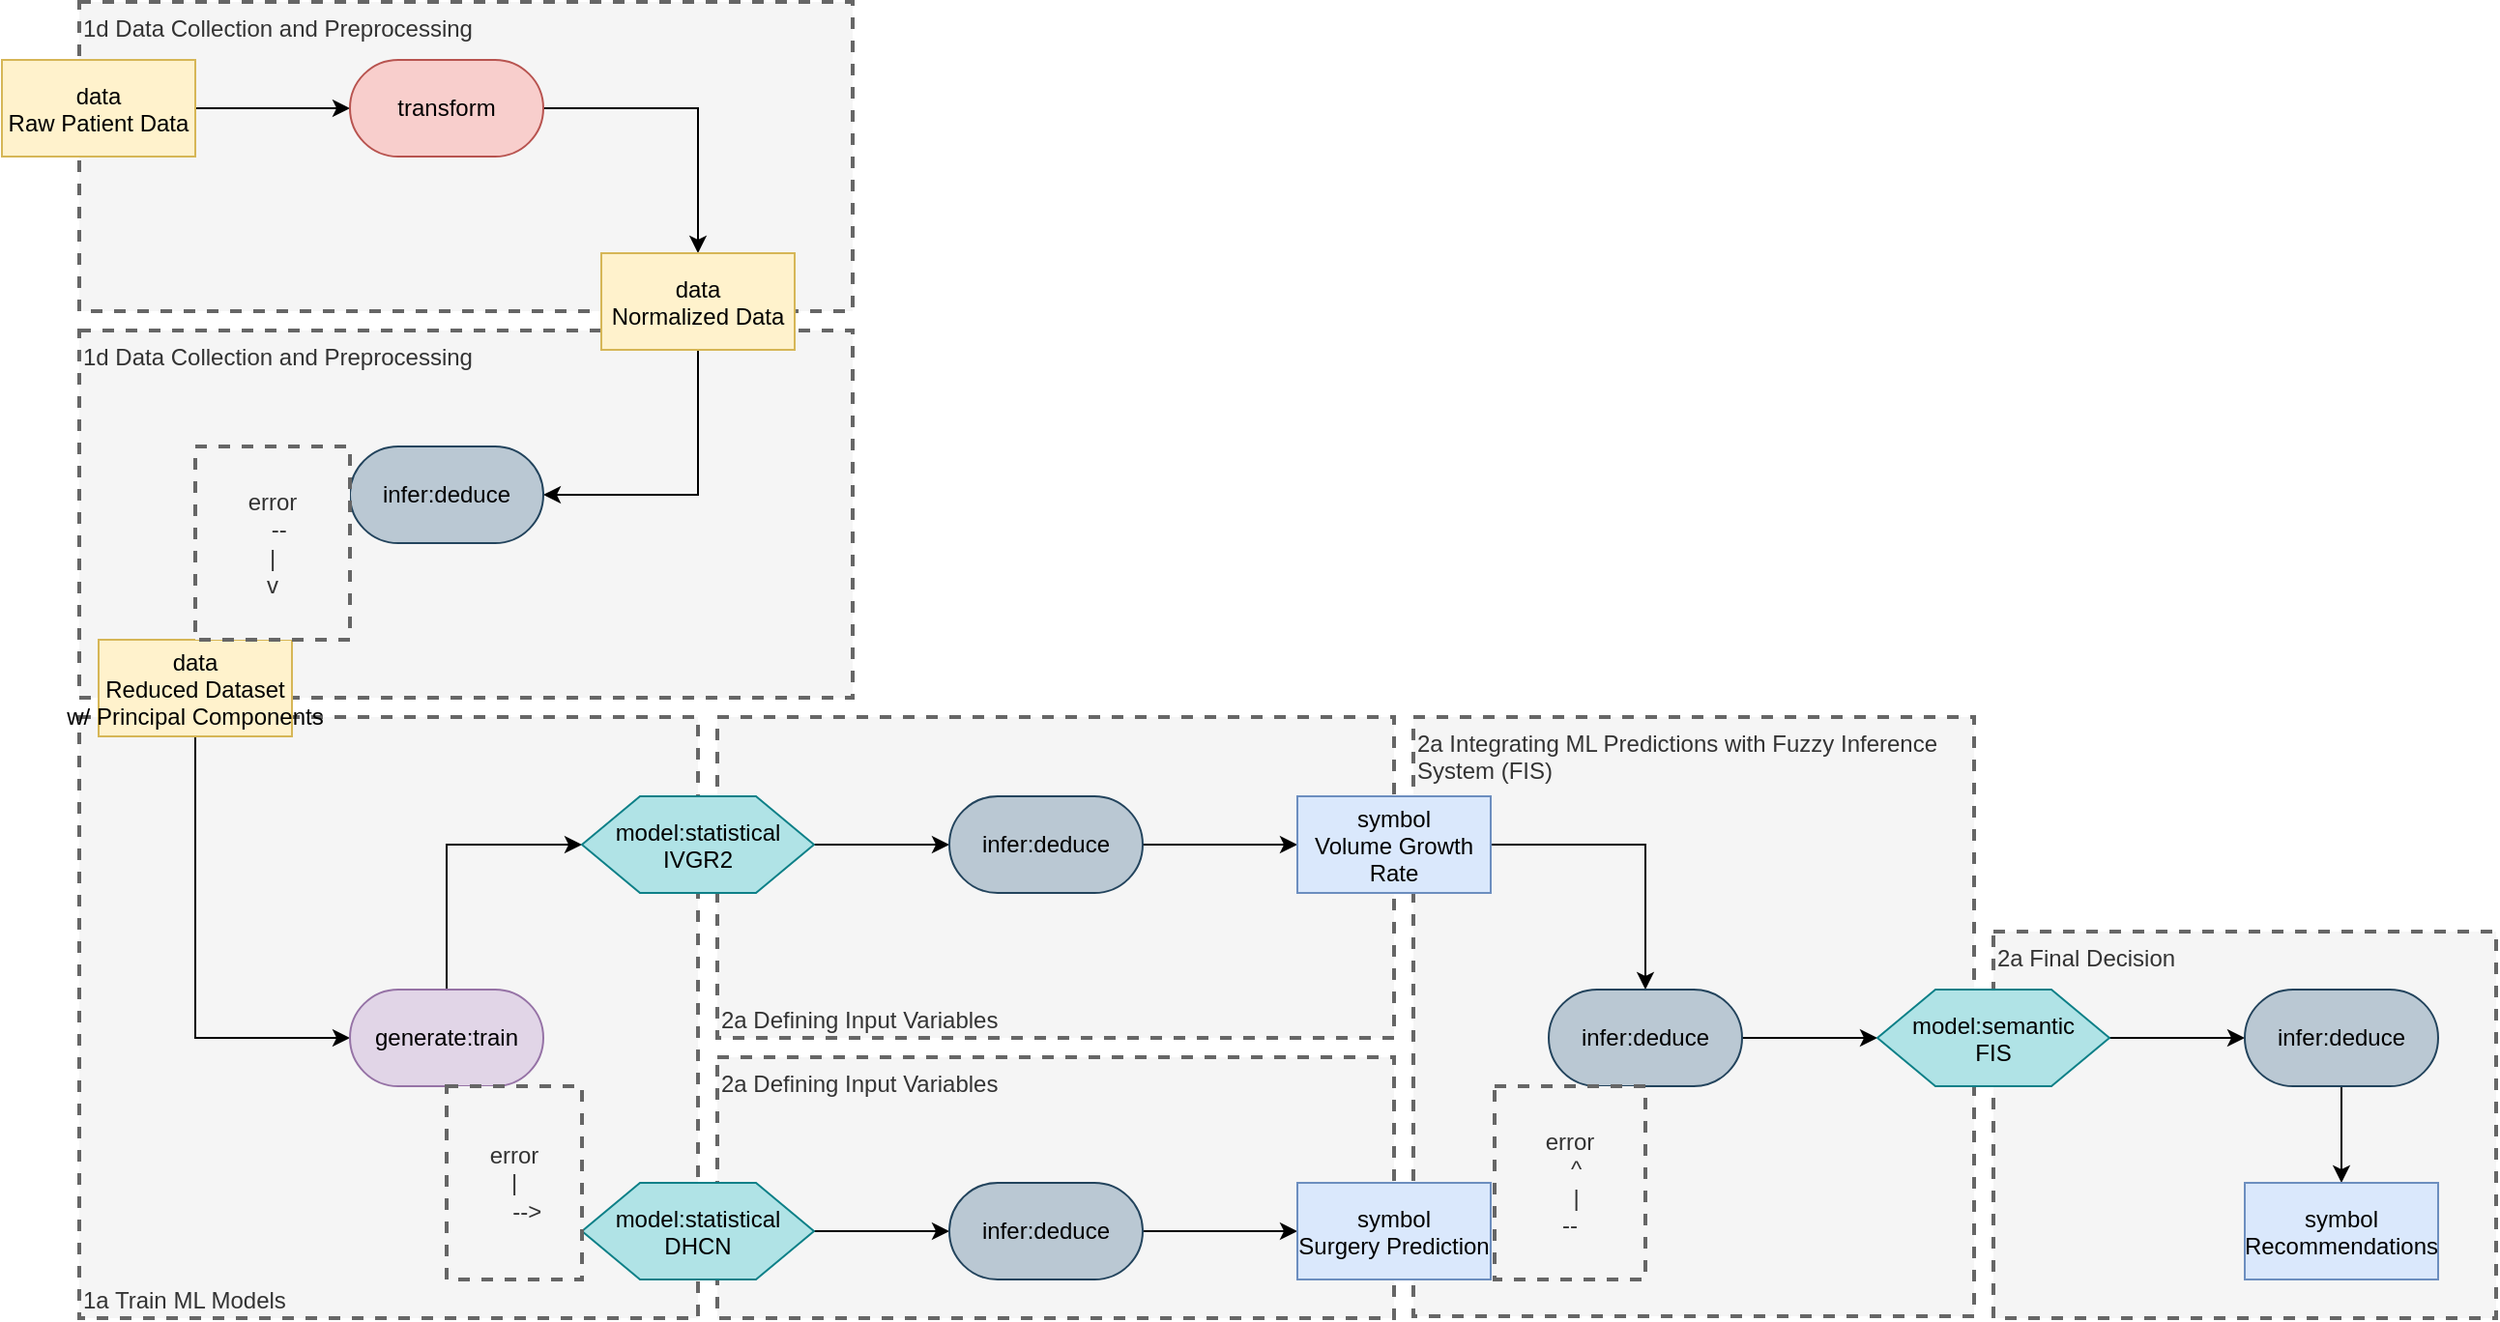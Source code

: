 <mxfile version="27.0.2" pages="2">
  <diagram name="Page-1" id="gf-uxytD9wgrCizTnSrT">
    <mxGraphModel dx="1429" dy="856" grid="1" gridSize="10" guides="1" tooltips="1" connect="1" arrows="1" fold="1" page="1" pageScale="1" pageWidth="3300" pageHeight="4681" math="0" shadow="0">
      <root>
        <mxCell id="0" />
        <mxCell id="1" parent="0" />
        <mxCell id="a6XaT6ddN2AVDMS9Mo_8-45" value="2a Final Decision" style="text;html=1;align=left;verticalAlign=top;whiteSpace=wrap;rounded=0;dashed=1;fillColor=#f5f5f5;fontColor=#333333;strokeColor=#666666;strokeWidth=2;" name="text" vertex="1" parent="1">
          <mxGeometry x="1370" y="681" width="260" height="200" as="geometry" />
        </mxCell>
        <mxCell id="a6XaT6ddN2AVDMS9Mo_8-44" value="2a Integrating ML Predictions with Fuzzy Inference System (FIS)" style="text;html=1;align=left;verticalAlign=top;whiteSpace=wrap;rounded=0;dashed=1;fillColor=#f5f5f5;fontColor=#333333;strokeColor=#666666;strokeWidth=2;" name="text" vertex="1" parent="1">
          <mxGeometry x="1070" y="570" width="290" height="310" as="geometry" />
        </mxCell>
        <mxCell id="a6XaT6ddN2AVDMS9Mo_8-43" value="2a Defining Input Variables" style="text;html=1;align=left;verticalAlign=top;whiteSpace=wrap;rounded=0;dashed=1;fillColor=#f5f5f5;fontColor=#333333;strokeColor=#666666;strokeWidth=2;" name="text" vertex="1" parent="1">
          <mxGeometry x="710" y="746" width="350" height="135" as="geometry" />
        </mxCell>
        <mxCell id="a6XaT6ddN2AVDMS9Mo_8-42" value="2a Defining Input Variables" style="text;html=1;align=left;verticalAlign=bottom;whiteSpace=wrap;rounded=0;dashed=1;fillColor=#f5f5f5;fontColor=#333333;strokeColor=#666666;strokeWidth=2;" name="text" vertex="1" parent="1">
          <mxGeometry x="710" y="570" width="350" height="166" as="geometry" />
        </mxCell>
        <mxCell id="a6XaT6ddN2AVDMS9Mo_8-41" value="1d Data Collection and Preprocessing" style="text;html=1;align=left;verticalAlign=top;whiteSpace=wrap;rounded=0;dashed=1;fillColor=#f5f5f5;fontColor=#333333;strokeColor=#666666;strokeWidth=2;" name="text" vertex="1" parent="1">
          <mxGeometry x="380" y="370" width="400" height="190" as="geometry" />
        </mxCell>
        <mxCell id="a6XaT6ddN2AVDMS9Mo_8-40" value="1a Train ML Models" style="text;html=1;align=left;verticalAlign=bottom;whiteSpace=wrap;rounded=0;dashed=1;fillColor=#f5f5f5;fontColor=#333333;strokeColor=#666666;strokeWidth=2;" name="text" vertex="1" parent="1">
          <mxGeometry x="380" y="570" width="320" height="311" as="geometry" />
        </mxCell>
        <mxCell id="a6XaT6ddN2AVDMS9Mo_8-39" value="1d Data Collection and Preprocessing" style="text;html=1;align=left;verticalAlign=top;whiteSpace=wrap;rounded=0;dashed=1;fillColor=#f5f5f5;fontColor=#333333;strokeColor=#666666;strokeWidth=2;" name="text" vertex="1" parent="1">
          <mxGeometry x="380" y="200" width="400" height="160" as="geometry" />
        </mxCell>
        <mxCell id="a6XaT6ddN2AVDMS9Mo_8-3" style="edgeStyle=orthogonalEdgeStyle;rounded=0;orthogonalLoop=1;jettySize=auto;html=1;exitX=1;exitY=0.5;exitDx=0;exitDy=0;entryX=0;entryY=0.5;entryDx=0;entryDy=0;" edge="1" parent="1" source="a6XaT6ddN2AVDMS9Mo_8-1" target="a6XaT6ddN2AVDMS9Mo_8-2">
          <mxGeometry relative="1" as="geometry" />
        </mxCell>
        <mxCell id="a6XaT6ddN2AVDMS9Mo_8-1" value="data&#xa;Raw Patient Data" style="rectangle;fillColor=#fff2cc;strokeColor=#d6b656;" name="data" vertex="1" parent="1">
          <mxGeometry x="340" y="230" width="100" height="50" as="geometry" />
        </mxCell>
        <mxCell id="a6XaT6ddN2AVDMS9Mo_8-5" style="edgeStyle=orthogonalEdgeStyle;rounded=0;orthogonalLoop=1;jettySize=auto;html=1;exitX=1;exitY=0.5;exitDx=0;exitDy=0;entryX=0.5;entryY=0;entryDx=0;entryDy=0;" edge="1" parent="1" source="a6XaT6ddN2AVDMS9Mo_8-2" target="a6XaT6ddN2AVDMS9Mo_8-4">
          <mxGeometry relative="1" as="geometry" />
        </mxCell>
        <mxCell id="a6XaT6ddN2AVDMS9Mo_8-2" value="transform" style="rounded=1;whiteSpace=wrap;html=1;arcSize=50;fillColor=#f8cecc;strokeColor=#b85450;" name="transform" vertex="1" parent="1">
          <mxGeometry x="520" y="230" width="100" height="50" as="geometry" />
        </mxCell>
        <mxCell id="a6XaT6ddN2AVDMS9Mo_8-7" style="edgeStyle=orthogonalEdgeStyle;rounded=0;orthogonalLoop=1;jettySize=auto;html=1;exitX=0.5;exitY=1;exitDx=0;exitDy=0;entryX=1;entryY=0.5;entryDx=0;entryDy=0;" edge="1" parent="1" source="a6XaT6ddN2AVDMS9Mo_8-4" target="a6XaT6ddN2AVDMS9Mo_8-6">
          <mxGeometry relative="1" as="geometry" />
        </mxCell>
        <mxCell id="a6XaT6ddN2AVDMS9Mo_8-4" value="data&#xa;Normalized Data" style="rectangle;fillColor=#fff2cc;strokeColor=#d6b656;" name="data" vertex="1" parent="1">
          <mxGeometry x="650" y="330" width="100" height="50" as="geometry" />
        </mxCell>
        <mxCell id="a6XaT6ddN2AVDMS9Mo_8-6" value="infer:deduce" style="rounded=1;whiteSpace=wrap;html=1;arcSize=50;fillColor=#bac8d3;strokeColor=#23445d;" name="infer:deduce" vertex="1" parent="1">
          <mxGeometry x="520" y="430" width="100" height="50" as="geometry" />
        </mxCell>
        <mxCell id="a6XaT6ddN2AVDMS9Mo_8-12" style="edgeStyle=orthogonalEdgeStyle;rounded=0;orthogonalLoop=1;jettySize=auto;html=1;exitX=0.5;exitY=1;exitDx=0;exitDy=0;entryX=0;entryY=0.5;entryDx=0;entryDy=0;" edge="1" parent="1" source="a6XaT6ddN2AVDMS9Mo_8-8" target="a6XaT6ddN2AVDMS9Mo_8-11">
          <mxGeometry relative="1" as="geometry" />
        </mxCell>
        <mxCell id="a6XaT6ddN2AVDMS9Mo_8-8" value="data&#xa;Reduced Dataset&#xa;w/ Principal Components" style="rectangle;fillColor=#fff2cc;strokeColor=#d6b656;" name="data" vertex="1" parent="1">
          <mxGeometry x="390" y="530" width="100" height="50" as="geometry" />
        </mxCell>
        <mxCell id="a6XaT6ddN2AVDMS9Mo_8-10" value="&lt;div&gt;error&lt;/div&gt;&lt;div&gt;&amp;nbsp; --&lt;/div&gt;&lt;div&gt;|&lt;/div&gt;&lt;div&gt;v&lt;/div&gt;" style="text;html=1;align=center;verticalAlign=middle;whiteSpace=wrap;rounded=0;dashed=1;fillColor=#f5f5f5;fontColor=#333333;strokeColor=#666666;strokeWidth=2;" name="text" vertex="1" parent="1">
          <mxGeometry x="440" y="430" width="80" height="100" as="geometry" />
        </mxCell>
        <mxCell id="a6XaT6ddN2AVDMS9Mo_8-14" style="edgeStyle=orthogonalEdgeStyle;rounded=0;orthogonalLoop=1;jettySize=auto;html=1;exitX=0.5;exitY=0;exitDx=0;exitDy=0;entryX=0;entryY=0.5;entryDx=0;entryDy=0;" edge="1" parent="1" source="a6XaT6ddN2AVDMS9Mo_8-11" target="a6XaT6ddN2AVDMS9Mo_8-13">
          <mxGeometry relative="1" as="geometry" />
        </mxCell>
        <mxCell id="a6XaT6ddN2AVDMS9Mo_8-11" value="generate:train" style="rounded=1;whiteSpace=wrap;html=1;arcSize=50;fillColor=#e1d5e7;strokeColor=#9673a6;" name="generate:train" vertex="1" parent="1">
          <mxGeometry x="520" y="711" width="100" height="50" as="geometry" />
        </mxCell>
        <mxCell id="a6XaT6ddN2AVDMS9Mo_8-19" style="edgeStyle=orthogonalEdgeStyle;rounded=0;orthogonalLoop=1;jettySize=auto;html=1;exitX=1;exitY=0.5;exitDx=0;exitDy=0;entryX=0;entryY=0.5;entryDx=0;entryDy=0;" edge="1" parent="1" source="a6XaT6ddN2AVDMS9Mo_8-13" target="a6XaT6ddN2AVDMS9Mo_8-18">
          <mxGeometry relative="1" as="geometry" />
        </mxCell>
        <mxCell id="a6XaT6ddN2AVDMS9Mo_8-13" value="model:statistical&#xa;IVGR2" style="shape=hexagon;perimeter=hexagonPerimeter2;fillColor=#b0e3e6;strokeColor=#0e8088;" name="model" vertex="1" parent="1">
          <mxGeometry x="640" y="611" width="120" height="50" as="geometry" />
        </mxCell>
        <mxCell id="a6XaT6ddN2AVDMS9Mo_8-23" style="edgeStyle=orthogonalEdgeStyle;rounded=0;orthogonalLoop=1;jettySize=auto;html=1;exitX=1;exitY=0.5;exitDx=0;exitDy=0;entryX=0;entryY=0.5;entryDx=0;entryDy=0;" edge="1" parent="1" source="a6XaT6ddN2AVDMS9Mo_8-15" target="a6XaT6ddN2AVDMS9Mo_8-22">
          <mxGeometry relative="1" as="geometry" />
        </mxCell>
        <mxCell id="a6XaT6ddN2AVDMS9Mo_8-15" value="model:statistical&#xa;DHCN" style="shape=hexagon;perimeter=hexagonPerimeter2;fillColor=#b0e3e6;strokeColor=#0e8088;" name="model" vertex="1" parent="1">
          <mxGeometry x="640" y="811" width="120" height="50" as="geometry" />
        </mxCell>
        <mxCell id="a6XaT6ddN2AVDMS9Mo_8-17" value="&lt;div&gt;error&lt;/div&gt;&lt;div&gt;|&lt;/div&gt;&lt;div&gt;&amp;nbsp;&amp;nbsp;&amp;nbsp; --&amp;gt;&lt;/div&gt;" style="text;html=1;align=center;verticalAlign=middle;whiteSpace=wrap;rounded=0;dashed=1;fillColor=#f5f5f5;fontColor=#333333;strokeColor=#666666;strokeWidth=2;" name="text" vertex="1" parent="1">
          <mxGeometry x="570" y="761" width="70" height="100" as="geometry" />
        </mxCell>
        <mxCell id="a6XaT6ddN2AVDMS9Mo_8-25" style="edgeStyle=orthogonalEdgeStyle;rounded=0;orthogonalLoop=1;jettySize=auto;html=1;exitX=1;exitY=0.5;exitDx=0;exitDy=0;entryX=0;entryY=0.5;entryDx=0;entryDy=0;" edge="1" parent="1" source="a6XaT6ddN2AVDMS9Mo_8-18" target="a6XaT6ddN2AVDMS9Mo_8-24">
          <mxGeometry relative="1" as="geometry" />
        </mxCell>
        <mxCell id="a6XaT6ddN2AVDMS9Mo_8-18" value="infer:deduce" style="rounded=1;whiteSpace=wrap;html=1;arcSize=50;fillColor=#bac8d3;strokeColor=#23445d;" name="infer:deduce" vertex="1" parent="1">
          <mxGeometry x="830" y="611" width="100" height="50" as="geometry" />
        </mxCell>
        <mxCell id="a6XaT6ddN2AVDMS9Mo_8-27" style="edgeStyle=orthogonalEdgeStyle;rounded=0;orthogonalLoop=1;jettySize=auto;html=1;exitX=1;exitY=0.5;exitDx=0;exitDy=0;entryX=0;entryY=0.5;entryDx=0;entryDy=0;" edge="1" parent="1" source="a6XaT6ddN2AVDMS9Mo_8-22" target="a6XaT6ddN2AVDMS9Mo_8-26">
          <mxGeometry relative="1" as="geometry" />
        </mxCell>
        <mxCell id="a6XaT6ddN2AVDMS9Mo_8-22" value="infer:deduce" style="rounded=1;whiteSpace=wrap;html=1;arcSize=50;fillColor=#bac8d3;strokeColor=#23445d;" name="infer:deduce" vertex="1" parent="1">
          <mxGeometry x="830" y="811" width="100" height="50" as="geometry" />
        </mxCell>
        <mxCell id="a6XaT6ddN2AVDMS9Mo_8-30" style="edgeStyle=orthogonalEdgeStyle;rounded=0;orthogonalLoop=1;jettySize=auto;html=1;exitX=1;exitY=0.5;exitDx=0;exitDy=0;entryX=0.5;entryY=0;entryDx=0;entryDy=0;" edge="1" parent="1" source="a6XaT6ddN2AVDMS9Mo_8-24" target="a6XaT6ddN2AVDMS9Mo_8-28">
          <mxGeometry relative="1" as="geometry" />
        </mxCell>
        <mxCell id="a6XaT6ddN2AVDMS9Mo_8-24" value="symbol&#xa;Volume Growth&#xa;Rate" style="rectangle;fillColor=#dae8fc;strokeColor=#6c8ebf;" name="symbol" vertex="1" parent="1">
          <mxGeometry x="1010" y="611" width="100" height="50" as="geometry" />
        </mxCell>
        <mxCell id="a6XaT6ddN2AVDMS9Mo_8-26" value="symbol&#xa;Surgery Prediction" style="rectangle;fillColor=#dae8fc;strokeColor=#6c8ebf;" name="symbol" vertex="1" parent="1">
          <mxGeometry x="1010" y="811" width="100" height="50" as="geometry" />
        </mxCell>
        <mxCell id="a6XaT6ddN2AVDMS9Mo_8-34" style="edgeStyle=orthogonalEdgeStyle;rounded=0;orthogonalLoop=1;jettySize=auto;html=1;exitX=1;exitY=0.5;exitDx=0;exitDy=0;entryX=0;entryY=0.5;entryDx=0;entryDy=0;" edge="1" parent="1" source="a6XaT6ddN2AVDMS9Mo_8-28" target="a6XaT6ddN2AVDMS9Mo_8-33">
          <mxGeometry relative="1" as="geometry" />
        </mxCell>
        <mxCell id="a6XaT6ddN2AVDMS9Mo_8-28" value="infer:deduce" style="rounded=1;whiteSpace=wrap;html=1;arcSize=50;fillColor=#bac8d3;strokeColor=#23445d;" name="infer:deduce" vertex="1" parent="1">
          <mxGeometry x="1140" y="711" width="100" height="50" as="geometry" />
        </mxCell>
        <mxCell id="a6XaT6ddN2AVDMS9Mo_8-32" value="&lt;div&gt;error&lt;/div&gt;&lt;div&gt;&amp;nbsp; ^&lt;/div&gt;&lt;div&gt;&amp;nbsp; |&lt;/div&gt;&lt;div&gt;--&lt;/div&gt;" style="text;html=1;align=center;verticalAlign=middle;whiteSpace=wrap;rounded=0;dashed=1;fillColor=#f5f5f5;fontColor=#333333;strokeColor=#666666;strokeWidth=2;" name="text" vertex="1" parent="1">
          <mxGeometry x="1112" y="761" width="78" height="100" as="geometry" />
        </mxCell>
        <mxCell id="a6XaT6ddN2AVDMS9Mo_8-36" style="edgeStyle=orthogonalEdgeStyle;rounded=0;orthogonalLoop=1;jettySize=auto;html=1;exitX=1;exitY=0.5;exitDx=0;exitDy=0;entryX=0;entryY=0.5;entryDx=0;entryDy=0;" edge="1" parent="1" source="a6XaT6ddN2AVDMS9Mo_8-33" target="a6XaT6ddN2AVDMS9Mo_8-35">
          <mxGeometry relative="1" as="geometry" />
        </mxCell>
        <mxCell id="a6XaT6ddN2AVDMS9Mo_8-33" value="model:semantic&#xa;FIS" style="shape=hexagon;perimeter=hexagonPerimeter2;fillColor=#b0e3e6;strokeColor=#0e8088;" name="model" vertex="1" parent="1">
          <mxGeometry x="1310" y="711" width="120" height="50" as="geometry" />
        </mxCell>
        <mxCell id="a6XaT6ddN2AVDMS9Mo_8-38" style="edgeStyle=orthogonalEdgeStyle;rounded=0;orthogonalLoop=1;jettySize=auto;html=1;exitX=0.5;exitY=1;exitDx=0;exitDy=0;entryX=0.5;entryY=0;entryDx=0;entryDy=0;" edge="1" parent="1" source="a6XaT6ddN2AVDMS9Mo_8-35" target="a6XaT6ddN2AVDMS9Mo_8-37">
          <mxGeometry relative="1" as="geometry" />
        </mxCell>
        <mxCell id="a6XaT6ddN2AVDMS9Mo_8-35" value="infer:deduce" style="rounded=1;whiteSpace=wrap;html=1;arcSize=50;fillColor=#bac8d3;strokeColor=#23445d;" name="infer:deduce" vertex="1" parent="1">
          <mxGeometry x="1500" y="711" width="100" height="50" as="geometry" />
        </mxCell>
        <mxCell id="a6XaT6ddN2AVDMS9Mo_8-37" value="symbol&#xa;Recommendations" style="rectangle;fillColor=#dae8fc;strokeColor=#6c8ebf;" name="symbol" vertex="1" parent="1">
          <mxGeometry x="1500" y="811" width="100" height="50" as="geometry" />
        </mxCell>
      </root>
    </mxGraphModel>
  </diagram>
  <diagram id="TFWIAIqmK6cxJWSTFB3A" name="Page-2">
    <mxGraphModel dx="925" dy="554" grid="1" gridSize="10" guides="1" tooltips="1" connect="1" arrows="1" fold="1" page="1" pageScale="1" pageWidth="3300" pageHeight="4681" math="0" shadow="0">
      <root>
        <mxCell id="0" />
        <mxCell id="1" parent="0" />
        <mxCell id="K-Wx_DQeWBnsxpGDy7u2-1" value="2a Final Decision" style="text;html=1;align=left;verticalAlign=top;whiteSpace=wrap;rounded=0;dashed=1;fillColor=#f5f5f5;fontColor=#333333;strokeColor=#666666;strokeWidth=2;" name="text" vertex="1" parent="1">
          <mxGeometry x="1370" y="681" width="260" height="200" as="geometry" />
        </mxCell>
        <mxCell id="K-Wx_DQeWBnsxpGDy7u2-2" value="2a Integrating ML Predictions with Fuzzy Inference System (FIS)" style="text;html=1;align=left;verticalAlign=top;whiteSpace=wrap;rounded=0;dashed=1;fillColor=#f5f5f5;fontColor=#333333;strokeColor=#666666;strokeWidth=2;" name="text" vertex="1" parent="1">
          <mxGeometry x="1070" y="570" width="290" height="310" as="geometry" />
        </mxCell>
        <mxCell id="K-Wx_DQeWBnsxpGDy7u2-3" value="2a Defining Input Variables" style="text;html=1;align=left;verticalAlign=top;whiteSpace=wrap;rounded=0;dashed=1;fillColor=#f5f5f5;fontColor=#333333;strokeColor=#666666;strokeWidth=2;" name="text" vertex="1" parent="1">
          <mxGeometry x="710" y="746" width="350" height="135" as="geometry" />
        </mxCell>
        <mxCell id="K-Wx_DQeWBnsxpGDy7u2-4" value="2a Defining Input Variables" style="text;html=1;align=left;verticalAlign=bottom;whiteSpace=wrap;rounded=0;dashed=1;fillColor=#f5f5f5;fontColor=#333333;strokeColor=#666666;strokeWidth=2;" name="text" vertex="1" parent="1">
          <mxGeometry x="710" y="570" width="350" height="166" as="geometry" />
        </mxCell>
        <mxCell id="K-Wx_DQeWBnsxpGDy7u2-5" value="1d Data Collection and Preprocessing" style="text;html=1;align=left;verticalAlign=top;whiteSpace=wrap;rounded=0;dashed=1;fillColor=#f5f5f5;fontColor=#333333;strokeColor=#666666;strokeWidth=2;" name="text" vertex="1" parent="1">
          <mxGeometry x="380" y="370" width="400" height="190" as="geometry" />
        </mxCell>
        <mxCell id="K-Wx_DQeWBnsxpGDy7u2-6" value="1a Train ML Models" style="text;html=1;align=left;verticalAlign=bottom;whiteSpace=wrap;rounded=0;dashed=1;fillColor=#f5f5f5;fontColor=#333333;strokeColor=#666666;strokeWidth=2;" name="text" vertex="1" parent="1">
          <mxGeometry x="380" y="570" width="320" height="311" as="geometry" />
        </mxCell>
        <mxCell id="K-Wx_DQeWBnsxpGDy7u2-7" value="1d Data Collection and Preprocessing" style="text;html=1;align=left;verticalAlign=top;whiteSpace=wrap;rounded=0;dashed=1;fillColor=#f5f5f5;fontColor=#333333;strokeColor=#666666;strokeWidth=2;" name="text" vertex="1" parent="1">
          <mxGeometry x="380" y="200" width="400" height="160" as="geometry" />
        </mxCell>
        <mxCell id="K-Wx_DQeWBnsxpGDy7u2-8" style="edgeStyle=orthogonalEdgeStyle;rounded=0;orthogonalLoop=1;jettySize=auto;html=1;exitX=1;exitY=0.5;exitDx=0;exitDy=0;entryX=0;entryY=0.5;entryDx=0;entryDy=0;" edge="1" parent="1" source="K-Wx_DQeWBnsxpGDy7u2-9" target="K-Wx_DQeWBnsxpGDy7u2-11">
          <mxGeometry relative="1" as="geometry" />
        </mxCell>
        <mxCell id="K-Wx_DQeWBnsxpGDy7u2-9" value="data&#xa;Raw Patient Data" style="rectangle;fillColor=#fff2cc;strokeColor=#d6b656;" name="data" vertex="1" parent="1">
          <mxGeometry x="340" y="230" width="100" height="50" as="geometry" />
        </mxCell>
        <mxCell id="K-Wx_DQeWBnsxpGDy7u2-10" style="edgeStyle=orthogonalEdgeStyle;rounded=0;orthogonalLoop=1;jettySize=auto;html=1;exitX=1;exitY=0.5;exitDx=0;exitDy=0;entryX=0.5;entryY=0;entryDx=0;entryDy=0;" edge="1" parent="1" source="K-Wx_DQeWBnsxpGDy7u2-11" target="K-Wx_DQeWBnsxpGDy7u2-13">
          <mxGeometry relative="1" as="geometry" />
        </mxCell>
        <mxCell id="K-Wx_DQeWBnsxpGDy7u2-11" value="transform" style="rounded=1;whiteSpace=wrap;html=1;arcSize=50;fillColor=#f8cecc;strokeColor=#b85450;" name="transform" vertex="1" parent="1">
          <mxGeometry x="520" y="230" width="100" height="50" as="geometry" />
        </mxCell>
        <mxCell id="K-Wx_DQeWBnsxpGDy7u2-41" style="edgeStyle=orthogonalEdgeStyle;rounded=0;orthogonalLoop=1;jettySize=auto;html=1;exitX=0.5;exitY=1;exitDx=0;exitDy=0;entryX=1;entryY=0.5;entryDx=0;entryDy=0;" edge="1" parent="1" source="K-Wx_DQeWBnsxpGDy7u2-13" target="K-Wx_DQeWBnsxpGDy7u2-40">
          <mxGeometry relative="1" as="geometry" />
        </mxCell>
        <mxCell id="K-Wx_DQeWBnsxpGDy7u2-13" value="data&#xa;Normalized Data" style="rectangle;fillColor=#fff2cc;strokeColor=#d6b656;" name="data" vertex="1" parent="1">
          <mxGeometry x="650" y="330" width="100" height="50" as="geometry" />
        </mxCell>
        <mxCell id="K-Wx_DQeWBnsxpGDy7u2-15" style="edgeStyle=orthogonalEdgeStyle;rounded=0;orthogonalLoop=1;jettySize=auto;html=1;exitX=0.5;exitY=1;exitDx=0;exitDy=0;entryX=0;entryY=0.5;entryDx=0;entryDy=0;" edge="1" parent="1" source="K-Wx_DQeWBnsxpGDy7u2-16" target="K-Wx_DQeWBnsxpGDy7u2-19">
          <mxGeometry relative="1" as="geometry" />
        </mxCell>
        <mxCell id="K-Wx_DQeWBnsxpGDy7u2-16" value="data&#xa;Reduced Dataset&#xa;w/ Principal Components" style="rectangle;fillColor=#fff2cc;strokeColor=#d6b656;" name="data" vertex="1" parent="1">
          <mxGeometry x="390" y="530" width="100" height="50" as="geometry" />
        </mxCell>
        <mxCell id="K-Wx_DQeWBnsxpGDy7u2-17" value="replaced infer:deduce with transform" style="text;html=1;align=center;verticalAlign=middle;whiteSpace=wrap;rounded=0;dashed=1;fillColor=#f5f5f5;fontColor=#333333;strokeColor=#666666;strokeWidth=2;" name="text" vertex="1" parent="1">
          <mxGeometry x="640" y="480" width="80" height="50" as="geometry" />
        </mxCell>
        <mxCell id="K-Wx_DQeWBnsxpGDy7u2-18" style="edgeStyle=orthogonalEdgeStyle;rounded=0;orthogonalLoop=1;jettySize=auto;html=1;exitX=0.5;exitY=0;exitDx=0;exitDy=0;entryX=0;entryY=0.5;entryDx=0;entryDy=0;" edge="1" parent="1" source="K-Wx_DQeWBnsxpGDy7u2-19" target="K-Wx_DQeWBnsxpGDy7u2-21">
          <mxGeometry relative="1" as="geometry" />
        </mxCell>
        <mxCell id="K-Wx_DQeWBnsxpGDy7u2-19" value="generate:train" style="rounded=1;whiteSpace=wrap;html=1;arcSize=50;fillColor=#e1d5e7;strokeColor=#9673a6;" name="generate:train" vertex="1" parent="1">
          <mxGeometry x="520" y="711" width="100" height="50" as="geometry" />
        </mxCell>
        <mxCell id="K-Wx_DQeWBnsxpGDy7u2-20" style="edgeStyle=orthogonalEdgeStyle;rounded=0;orthogonalLoop=1;jettySize=auto;html=1;exitX=1;exitY=0.5;exitDx=0;exitDy=0;entryX=0;entryY=0.5;entryDx=0;entryDy=0;" edge="1" parent="1" source="K-Wx_DQeWBnsxpGDy7u2-21" target="K-Wx_DQeWBnsxpGDy7u2-26">
          <mxGeometry relative="1" as="geometry" />
        </mxCell>
        <mxCell id="K-Wx_DQeWBnsxpGDy7u2-45" style="edgeStyle=orthogonalEdgeStyle;rounded=0;orthogonalLoop=1;jettySize=auto;html=1;exitX=0.375;exitY=1;exitDx=0;exitDy=0;entryX=0.375;entryY=0;entryDx=0;entryDy=0;" edge="1" parent="1" source="K-Wx_DQeWBnsxpGDy7u2-21" target="K-Wx_DQeWBnsxpGDy7u2-23">
          <mxGeometry relative="1" as="geometry" />
        </mxCell>
        <mxCell id="K-Wx_DQeWBnsxpGDy7u2-21" value="model:statistical&#xa;IVGR2" style="shape=hexagon;perimeter=hexagonPerimeter2;fillColor=#b0e3e6;strokeColor=#0e8088;" name="model" vertex="1" parent="1">
          <mxGeometry x="640" y="611" width="120" height="50" as="geometry" />
        </mxCell>
        <mxCell id="K-Wx_DQeWBnsxpGDy7u2-22" style="edgeStyle=orthogonalEdgeStyle;rounded=0;orthogonalLoop=1;jettySize=auto;html=1;exitX=1;exitY=0.5;exitDx=0;exitDy=0;entryX=0;entryY=0.5;entryDx=0;entryDy=0;" edge="1" parent="1" source="K-Wx_DQeWBnsxpGDy7u2-23" target="K-Wx_DQeWBnsxpGDy7u2-28">
          <mxGeometry relative="1" as="geometry" />
        </mxCell>
        <mxCell id="K-Wx_DQeWBnsxpGDy7u2-23" value="model:statistical&#xa;DHCN" style="shape=hexagon;perimeter=hexagonPerimeter2;fillColor=#b0e3e6;strokeColor=#0e8088;" name="model" vertex="1" parent="1">
          <mxGeometry x="640" y="811" width="120" height="50" as="geometry" />
        </mxCell>
        <mxCell id="K-Wx_DQeWBnsxpGDy7u2-24" value="merged two models" style="text;html=1;align=center;verticalAlign=middle;whiteSpace=wrap;rounded=0;dashed=1;fillColor=#f5f5f5;fontColor=#333333;strokeColor=#666666;strokeWidth=2;" name="text" vertex="1" parent="1">
          <mxGeometry x="535" y="816" width="70" height="40" as="geometry" />
        </mxCell>
        <mxCell id="K-Wx_DQeWBnsxpGDy7u2-25" style="edgeStyle=orthogonalEdgeStyle;rounded=0;orthogonalLoop=1;jettySize=auto;html=1;exitX=1;exitY=0.5;exitDx=0;exitDy=0;entryX=0;entryY=0.5;entryDx=0;entryDy=0;" edge="1" parent="1" source="K-Wx_DQeWBnsxpGDy7u2-26" target="K-Wx_DQeWBnsxpGDy7u2-30">
          <mxGeometry relative="1" as="geometry" />
        </mxCell>
        <mxCell id="K-Wx_DQeWBnsxpGDy7u2-26" value="infer:deduce" style="rounded=1;whiteSpace=wrap;html=1;arcSize=50;fillColor=#bac8d3;strokeColor=#23445d;" name="infer:deduce" vertex="1" parent="1">
          <mxGeometry x="830" y="611" width="100" height="50" as="geometry" />
        </mxCell>
        <mxCell id="K-Wx_DQeWBnsxpGDy7u2-27" style="edgeStyle=orthogonalEdgeStyle;rounded=0;orthogonalLoop=1;jettySize=auto;html=1;exitX=1;exitY=0.5;exitDx=0;exitDy=0;entryX=0;entryY=0.5;entryDx=0;entryDy=0;" edge="1" parent="1" source="K-Wx_DQeWBnsxpGDy7u2-28" target="K-Wx_DQeWBnsxpGDy7u2-31">
          <mxGeometry relative="1" as="geometry" />
        </mxCell>
        <mxCell id="K-Wx_DQeWBnsxpGDy7u2-28" value="infer:deduce" style="rounded=1;whiteSpace=wrap;html=1;arcSize=50;fillColor=#bac8d3;strokeColor=#23445d;" name="infer:deduce" vertex="1" parent="1">
          <mxGeometry x="830" y="811" width="100" height="50" as="geometry" />
        </mxCell>
        <mxCell id="K-Wx_DQeWBnsxpGDy7u2-29" style="edgeStyle=orthogonalEdgeStyle;rounded=0;orthogonalLoop=1;jettySize=auto;html=1;exitX=1;exitY=0.5;exitDx=0;exitDy=0;entryX=0.5;entryY=0;entryDx=0;entryDy=0;" edge="1" parent="1" source="K-Wx_DQeWBnsxpGDy7u2-30" target="K-Wx_DQeWBnsxpGDy7u2-33">
          <mxGeometry relative="1" as="geometry" />
        </mxCell>
        <mxCell id="K-Wx_DQeWBnsxpGDy7u2-30" value="symbol&#xa;Volume Growth&#xa;Rate" style="rectangle;fillColor=#dae8fc;strokeColor=#6c8ebf;" name="symbol" vertex="1" parent="1">
          <mxGeometry x="1010" y="611" width="100" height="50" as="geometry" />
        </mxCell>
        <mxCell id="K-Wx_DQeWBnsxpGDy7u2-44" style="edgeStyle=orthogonalEdgeStyle;rounded=0;orthogonalLoop=1;jettySize=auto;html=1;exitX=0.75;exitY=0;exitDx=0;exitDy=0;entryX=0.75;entryY=1;entryDx=0;entryDy=0;" edge="1" parent="1" source="K-Wx_DQeWBnsxpGDy7u2-31" target="K-Wx_DQeWBnsxpGDy7u2-30">
          <mxGeometry relative="1" as="geometry" />
        </mxCell>
        <mxCell id="K-Wx_DQeWBnsxpGDy7u2-31" value="symbol&#xa;Surgery Prediction" style="rectangle;fillColor=#dae8fc;strokeColor=#6c8ebf;" name="symbol" vertex="1" parent="1">
          <mxGeometry x="1010" y="811" width="100" height="50" as="geometry" />
        </mxCell>
        <mxCell id="K-Wx_DQeWBnsxpGDy7u2-32" style="edgeStyle=orthogonalEdgeStyle;rounded=0;orthogonalLoop=1;jettySize=auto;html=1;exitX=1;exitY=0.5;exitDx=0;exitDy=0;entryX=0;entryY=0.5;entryDx=0;entryDy=0;" edge="1" parent="1" source="K-Wx_DQeWBnsxpGDy7u2-33" target="K-Wx_DQeWBnsxpGDy7u2-36">
          <mxGeometry relative="1" as="geometry" />
        </mxCell>
        <mxCell id="K-Wx_DQeWBnsxpGDy7u2-33" value="infer:deduce" style="rounded=1;whiteSpace=wrap;html=1;arcSize=50;fillColor=#bac8d3;strokeColor=#23445d;" name="infer:deduce" vertex="1" parent="1">
          <mxGeometry x="1140" y="711" width="100" height="50" as="geometry" />
        </mxCell>
        <mxCell id="K-Wx_DQeWBnsxpGDy7u2-34" value="merged two symbols" style="text;html=1;align=center;verticalAlign=middle;whiteSpace=wrap;rounded=0;dashed=1;fillColor=#f5f5f5;fontColor=#333333;strokeColor=#666666;strokeWidth=2;" name="text" vertex="1" parent="1">
          <mxGeometry x="1150" y="816" width="70" height="40" as="geometry" />
        </mxCell>
        <mxCell id="K-Wx_DQeWBnsxpGDy7u2-35" style="edgeStyle=orthogonalEdgeStyle;rounded=0;orthogonalLoop=1;jettySize=auto;html=1;exitX=1;exitY=0.5;exitDx=0;exitDy=0;entryX=0;entryY=0.5;entryDx=0;entryDy=0;" edge="1" parent="1" source="K-Wx_DQeWBnsxpGDy7u2-36" target="K-Wx_DQeWBnsxpGDy7u2-38">
          <mxGeometry relative="1" as="geometry" />
        </mxCell>
        <mxCell id="K-Wx_DQeWBnsxpGDy7u2-36" value="model:semantic&#xa;FIS" style="shape=hexagon;perimeter=hexagonPerimeter2;fillColor=#b0e3e6;strokeColor=#0e8088;" name="model" vertex="1" parent="1">
          <mxGeometry x="1310" y="711" width="120" height="50" as="geometry" />
        </mxCell>
        <mxCell id="K-Wx_DQeWBnsxpGDy7u2-37" style="edgeStyle=orthogonalEdgeStyle;rounded=0;orthogonalLoop=1;jettySize=auto;html=1;exitX=0.5;exitY=1;exitDx=0;exitDy=0;entryX=0.5;entryY=0;entryDx=0;entryDy=0;" edge="1" parent="1" source="K-Wx_DQeWBnsxpGDy7u2-38" target="K-Wx_DQeWBnsxpGDy7u2-39">
          <mxGeometry relative="1" as="geometry" />
        </mxCell>
        <mxCell id="K-Wx_DQeWBnsxpGDy7u2-38" value="infer:deduce" style="rounded=1;whiteSpace=wrap;html=1;arcSize=50;fillColor=#bac8d3;strokeColor=#23445d;" name="infer:deduce" vertex="1" parent="1">
          <mxGeometry x="1500" y="711" width="100" height="50" as="geometry" />
        </mxCell>
        <mxCell id="K-Wx_DQeWBnsxpGDy7u2-39" value="symbol&#xa;Recommendations" style="rectangle;fillColor=#dae8fc;strokeColor=#6c8ebf;" name="symbol" vertex="1" parent="1">
          <mxGeometry x="1500" y="811" width="100" height="50" as="geometry" />
        </mxCell>
        <mxCell id="K-Wx_DQeWBnsxpGDy7u2-42" style="edgeStyle=orthogonalEdgeStyle;rounded=0;orthogonalLoop=1;jettySize=auto;html=1;exitX=0;exitY=0.5;exitDx=0;exitDy=0;entryX=0.5;entryY=0;entryDx=0;entryDy=0;" edge="1" parent="1" source="K-Wx_DQeWBnsxpGDy7u2-40" target="K-Wx_DQeWBnsxpGDy7u2-16">
          <mxGeometry relative="1" as="geometry" />
        </mxCell>
        <mxCell id="K-Wx_DQeWBnsxpGDy7u2-40" value="transform" style="rounded=1;whiteSpace=wrap;html=1;arcSize=50;fillColor=#f8cecc;strokeColor=#b85450;" name="transform" vertex="1" parent="1">
          <mxGeometry x="520" y="430" width="100" height="50" as="geometry" />
        </mxCell>
        <mxCell id="K-Wx_DQeWBnsxpGDy7u2-47" style="edgeStyle=orthogonalEdgeStyle;rounded=0;orthogonalLoop=1;jettySize=auto;html=1;exitX=0.5;exitY=1;exitDx=0;exitDy=0;entryX=0.5;entryY=0;entryDx=0;entryDy=0;" edge="1" parent="1" source="K-Wx_DQeWBnsxpGDy7u2-46" target="K-Wx_DQeWBnsxpGDy7u2-26">
          <mxGeometry relative="1" as="geometry" />
        </mxCell>
        <mxCell id="K-Wx_DQeWBnsxpGDy7u2-46" value="symbol/data&#xa;(or model)" style="rectangle;fillColor=#d5e8d4;strokeColor=#82b366;" name="symbol/data" vertex="1" parent="1">
          <mxGeometry x="830" y="480" width="100" height="50" as="geometry" />
        </mxCell>
        <mxCell id="K-Wx_DQeWBnsxpGDy7u2-50" style="edgeStyle=orthogonalEdgeStyle;rounded=0;orthogonalLoop=1;jettySize=auto;html=1;exitX=0.5;exitY=0;exitDx=0;exitDy=0;entryX=0.5;entryY=1;entryDx=0;entryDy=0;" edge="1" parent="1" source="K-Wx_DQeWBnsxpGDy7u2-48" target="K-Wx_DQeWBnsxpGDy7u2-28">
          <mxGeometry relative="1" as="geometry" />
        </mxCell>
        <mxCell id="K-Wx_DQeWBnsxpGDy7u2-48" value="symbol/data&#xa;(or model)" style="rectangle;fillColor=#d5e8d4;strokeColor=#82b366;" name="symbol/data" vertex="1" parent="1">
          <mxGeometry x="830" y="940" width="100" height="50" as="geometry" />
        </mxCell>
        <mxCell id="K-Wx_DQeWBnsxpGDy7u2-51" value="added extra input for the infer:deduce" style="text;html=1;align=center;verticalAlign=middle;whiteSpace=wrap;rounded=0;dashed=1;fillColor=#f5f5f5;fontColor=#333333;strokeColor=#666666;strokeWidth=2;" name="text" vertex="1" parent="1">
          <mxGeometry x="870" y="711" width="90" height="50" as="geometry" />
        </mxCell>
      </root>
    </mxGraphModel>
  </diagram>
</mxfile>
